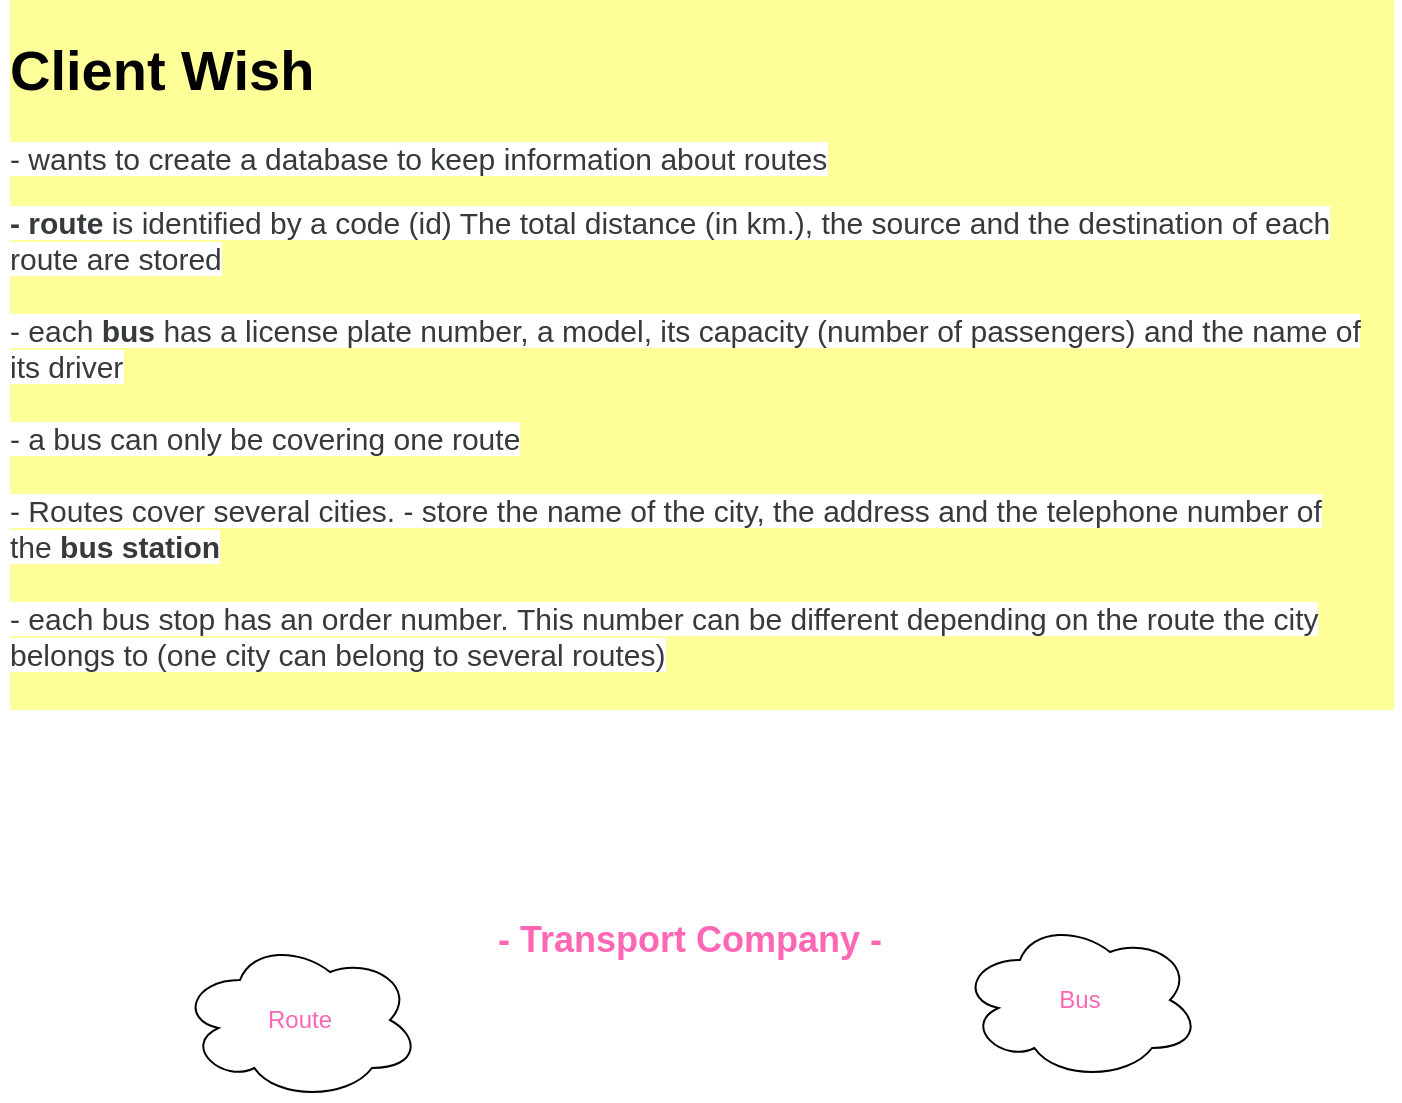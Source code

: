 <mxfile>
    <diagram id="3i0krbR3AakGJBCErde_" name="Brainstorming">
        <mxGraphModel dx="788" dy="450" grid="1" gridSize="10" guides="1" tooltips="1" connect="1" arrows="1" fold="1" page="1" pageScale="1" pageWidth="827" pageHeight="1169" math="0" shadow="0">
            <root>
                <mxCell id="0"/>
                <mxCell id="1" parent="0"/>
                <mxCell id="3" value="&lt;h3&gt;&lt;b&gt;&lt;font color=&quot;#ff66b3&quot; style=&quot;font-size: 18px&quot;&gt;- Transport Company -&lt;/font&gt;&lt;/b&gt;&lt;/h3&gt;" style="text;html=1;strokeColor=none;fillColor=none;align=center;verticalAlign=middle;whiteSpace=wrap;rounded=0;" vertex="1" parent="1">
                    <mxGeometry x="250" y="450" width="210" height="80" as="geometry"/>
                </mxCell>
                <mxCell id="eoHbKXcCZWffH2MOyTmi-7" value="Bus" style="ellipse;shape=cloud;whiteSpace=wrap;html=1;fontColor=#FF66B3;" vertex="1" parent="1">
                    <mxGeometry x="490" y="480" width="120" height="80" as="geometry"/>
                </mxCell>
                <mxCell id="eoHbKXcCZWffH2MOyTmi-8" value="Route" style="ellipse;shape=cloud;whiteSpace=wrap;html=1;fontColor=#FF66B3;" vertex="1" parent="1">
                    <mxGeometry x="100" y="490" width="120" height="80" as="geometry"/>
                </mxCell>
                <mxCell id="KhNf68ThuHch4DrrgA4X-4" value="&lt;h1&gt;Client Wish&lt;/h1&gt;&lt;p&gt;&lt;span style=&quot;color: rgb(55 , 58 , 60) ; font-family: , &amp;#34;blinkmacsystemfont&amp;#34; , &amp;#34;segoe ui&amp;#34; , &amp;#34;roboto&amp;#34; , &amp;#34;helvetica neue&amp;#34; , &amp;#34;arial&amp;#34; , sans-serif , &amp;#34;apple color emoji&amp;#34; , &amp;#34;segoe ui emoji&amp;#34; , &amp;#34;segoe ui symbol&amp;#34; ; font-size: 15px ; background-color: rgb(255 , 255 , 255)&quot;&gt;- wants to create a database to keep information about routes&lt;/span&gt;&lt;/p&gt;&lt;span style=&quot;box-sizing: border-box ; font-weight: bolder ; color: rgb(55 , 58 , 60) ; font-family: , &amp;#34;blinkmacsystemfont&amp;#34; , &amp;#34;segoe ui&amp;#34; , &amp;#34;roboto&amp;#34; , &amp;#34;helvetica neue&amp;#34; , &amp;#34;arial&amp;#34; , sans-serif , &amp;#34;apple color emoji&amp;#34; , &amp;#34;segoe ui emoji&amp;#34; , &amp;#34;segoe ui symbol&amp;#34; ; font-size: 15px ; background-color: rgb(255 , 255 , 255)&quot;&gt;- route&lt;/span&gt;&lt;span style=&quot;color: rgb(55 , 58 , 60) ; font-family: , &amp;#34;blinkmacsystemfont&amp;#34; , &amp;#34;segoe ui&amp;#34; , &amp;#34;roboto&amp;#34; , &amp;#34;helvetica neue&amp;#34; , &amp;#34;arial&amp;#34; , sans-serif , &amp;#34;apple color emoji&amp;#34; , &amp;#34;segoe ui emoji&amp;#34; , &amp;#34;segoe ui symbol&amp;#34; ; font-size: 15px ; background-color: rgb(255 , 255 , 255)&quot;&gt;&amp;nbsp;is identified by a code (id) The total distance (in km.), the source and the destination of each route are stored&lt;br&gt;&lt;br&gt;&lt;/span&gt;&lt;span style=&quot;color: rgb(55 , 58 , 60) ; font-family: , &amp;#34;blinkmacsystemfont&amp;#34; , &amp;#34;segoe ui&amp;#34; , &amp;#34;roboto&amp;#34; , &amp;#34;helvetica neue&amp;#34; , &amp;#34;arial&amp;#34; , sans-serif , &amp;#34;apple color emoji&amp;#34; , &amp;#34;segoe ui emoji&amp;#34; , &amp;#34;segoe ui symbol&amp;#34; ; font-size: 15px ; background-color: rgb(255 , 255 , 255)&quot;&gt;- each&amp;nbsp;&lt;/span&gt;&lt;span style=&quot;box-sizing: border-box ; font-weight: bolder ; color: rgb(55 , 58 , 60) ; font-family: , &amp;#34;blinkmacsystemfont&amp;#34; , &amp;#34;segoe ui&amp;#34; , &amp;#34;roboto&amp;#34; , &amp;#34;helvetica neue&amp;#34; , &amp;#34;arial&amp;#34; , sans-serif , &amp;#34;apple color emoji&amp;#34; , &amp;#34;segoe ui emoji&amp;#34; , &amp;#34;segoe ui symbol&amp;#34; ; font-size: 15px ; background-color: rgb(255 , 255 , 255)&quot;&gt;bus&lt;/span&gt;&lt;span style=&quot;color: rgb(55 , 58 , 60) ; font-family: , &amp;#34;blinkmacsystemfont&amp;#34; , &amp;#34;segoe ui&amp;#34; , &amp;#34;roboto&amp;#34; , &amp;#34;helvetica neue&amp;#34; , &amp;#34;arial&amp;#34; , sans-serif , &amp;#34;apple color emoji&amp;#34; , &amp;#34;segoe ui emoji&amp;#34; , &amp;#34;segoe ui symbol&amp;#34; ; font-size: 15px ; background-color: rgb(255 , 255 , 255)&quot;&gt;&amp;nbsp;has a license plate number, a model, its capacity (number of passengers) and the name of its driver&lt;br&gt;&lt;br&gt;&lt;/span&gt;&lt;span style=&quot;color: rgb(55 , 58 , 60) ; font-family: , &amp;#34;blinkmacsystemfont&amp;#34; , &amp;#34;segoe ui&amp;#34; , &amp;#34;roboto&amp;#34; , &amp;#34;helvetica neue&amp;#34; , &amp;#34;arial&amp;#34; , sans-serif , &amp;#34;apple color emoji&amp;#34; , &amp;#34;segoe ui emoji&amp;#34; , &amp;#34;segoe ui symbol&amp;#34; ; font-size: 15px ; background-color: rgb(255 , 255 , 255)&quot;&gt;- a bus can only be covering one route&lt;br&gt;&lt;/span&gt;&lt;span style=&quot;color: rgb(55 , 58 , 60) ; font-family: , &amp;#34;blinkmacsystemfont&amp;#34; , &amp;#34;segoe ui&amp;#34; , &amp;#34;roboto&amp;#34; , &amp;#34;helvetica neue&amp;#34; , &amp;#34;arial&amp;#34; , sans-serif , &amp;#34;apple color emoji&amp;#34; , &amp;#34;segoe ui emoji&amp;#34; , &amp;#34;segoe ui symbol&amp;#34; ; font-size: 15px ; background-color: rgb(255 , 255 , 255)&quot;&gt;&lt;br&gt;-&amp;nbsp;&lt;/span&gt;&lt;span style=&quot;color: rgb(55 , 58 , 60) ; font-family: , &amp;#34;blinkmacsystemfont&amp;#34; , &amp;#34;segoe ui&amp;#34; , &amp;#34;roboto&amp;#34; , &amp;#34;helvetica neue&amp;#34; , &amp;#34;arial&amp;#34; , sans-serif , &amp;#34;apple color emoji&amp;#34; , &amp;#34;segoe ui emoji&amp;#34; , &amp;#34;segoe ui symbol&amp;#34; ; font-size: 15px ; background-color: rgb(255 , 255 , 255)&quot;&gt;Routes cover several cities. - store the name of the city, the address and the telephone number of the&lt;/span&gt;&lt;span style=&quot;box-sizing: border-box ; font-weight: bolder ; color: rgb(55 , 58 , 60) ; font-family: , &amp;#34;blinkmacsystemfont&amp;#34; , &amp;#34;segoe ui&amp;#34; , &amp;#34;roboto&amp;#34; , &amp;#34;helvetica neue&amp;#34; , &amp;#34;arial&amp;#34; , sans-serif , &amp;#34;apple color emoji&amp;#34; , &amp;#34;segoe ui emoji&amp;#34; , &amp;#34;segoe ui symbol&amp;#34; ; font-size: 15px ; background-color: rgb(255 , 255 , 255)&quot;&gt;&amp;nbsp;bus station&lt;br&gt;&lt;br&gt;&lt;span style=&quot;font-family: , &amp;#34;blinkmacsystemfont&amp;#34; , &amp;#34;segoe ui&amp;#34; , &amp;#34;roboto&amp;#34; , &amp;#34;helvetica neue&amp;#34; , &amp;#34;arial&amp;#34; , sans-serif , &amp;#34;apple color emoji&amp;#34; , &amp;#34;segoe ui emoji&amp;#34; , &amp;#34;segoe ui symbol&amp;#34; ; font-weight: 400&quot;&gt;- each bus stop has an order number.&amp;nbsp;&lt;/span&gt;&lt;span style=&quot;font-family: , &amp;#34;blinkmacsystemfont&amp;#34; , &amp;#34;segoe ui&amp;#34; , &amp;#34;roboto&amp;#34; , &amp;#34;helvetica neue&amp;#34; , &amp;#34;arial&amp;#34; , sans-serif , &amp;#34;apple color emoji&amp;#34; , &amp;#34;segoe ui emoji&amp;#34; , &amp;#34;segoe ui symbol&amp;#34; ; font-weight: 400&quot;&gt;This number can be different depending on the route the city belongs to (one city can belong to several routes)&lt;br&gt;&lt;/span&gt;&lt;/span&gt;&lt;span style=&quot;color: rgb(55 , 58 , 60) ; font-family: , &amp;#34;blinkmacsystemfont&amp;#34; , &amp;#34;segoe ui&amp;#34; , &amp;#34;roboto&amp;#34; , &amp;#34;helvetica neue&amp;#34; , &amp;#34;arial&amp;#34; , sans-serif , &amp;#34;apple color emoji&amp;#34; , &amp;#34;segoe ui emoji&amp;#34; , &amp;#34;segoe ui symbol&amp;#34; ; font-size: 15px ; background-color: rgb(255 , 255 , 255)&quot;&gt;&lt;br&gt;&lt;/span&gt;" style="text;html=1;strokeColor=none;fillColor=none;spacing=5;spacingTop=-20;whiteSpace=wrap;overflow=hidden;rounded=0;labelBackgroundColor=#FFFF99;fontSize=14;fontColor=#000000;" vertex="1" parent="1">
                    <mxGeometry x="10" y="30" width="700" height="360" as="geometry"/>
                </mxCell>
            </root>
        </mxGraphModel>
    </diagram>
    <diagram id="Gf3rG50IIm07RVA1kmiR" name="organize brainstorming">
        <mxGraphModel dx="788" dy="450" grid="1" gridSize="10" guides="1" tooltips="1" connect="1" arrows="1" fold="1" page="1" pageScale="1" pageWidth="827" pageHeight="1169" math="0" shadow="0">
            <root>
                <mxCell id="XW9EpGvVwPvyw1zrVXH4-0"/>
                <mxCell id="XW9EpGvVwPvyw1zrVXH4-1" parent="XW9EpGvVwPvyw1zrVXH4-0"/>
                <mxCell id="eTWtWcAof1o8p2Vb-_iN-6" style="edgeStyle=none;shape=link;html=1;exitX=1;exitY=0.5;exitDx=0;exitDy=0;entryX=0;entryY=0.5;entryDx=0;entryDy=0;fontSize=18;fontColor=#FF66B3;" edge="1" parent="XW9EpGvVwPvyw1zrVXH4-1" source="fZRAhQRKgm-xCnXl6cTl-0" target="eTWtWcAof1o8p2Vb-_iN-0">
                    <mxGeometry relative="1" as="geometry"/>
                </mxCell>
                <mxCell id="fZRAhQRKgm-xCnXl6cTl-0" value="Bus&lt;span style=&quot;color: rgba(0 , 0 , 0 , 0) ; font-family: monospace ; font-size: 0px&quot;&gt;%3CmxGraphModel%3E%3Croot%3E%3CmxCell%20id%3D%220%22%2F%3E%3CmxCell%20id%3D%221%22%20parent%3D%220%22%2F%3E%3CmxCell%20id%3D%222%22%20value%3D%22Route%22%20style%3D%22swimlane%3BfontStyle%3D1%3Balign%3Dcenter%3BverticalAlign%3Dtop%3BchildLayout%3DstackLayout%3Bhorizontal%3D1%3BstartSize%3D26%3BhorizontalStack%3D0%3BresizeParent%3D1%3BresizeParentMax%3D0%3BresizeLast%3D0%3Bcollapsible%3D1%3BmarginBottom%3D0%3BfontSize%3D18%3BfontColor%3D%23FF66B3%3B%22%20vertex%3D%221%22%20parent%3D%221%22%3E%3CmxGeometry%20x%3D%22350%22%20y%3D%2270%22%20width%3D%22160%22%20height%3D%22138%22%20as%3D%22geometry%22%2F%3E%3C%2FmxCell%3E%3CmxCell%20id%3D%223%22%20value%3D%22route_id%22%20style%3D%22text%3BstrokeColor%3Dnone%3BfillColor%3Dnone%3Balign%3Dleft%3BverticalAlign%3Dtop%3BspacingLeft%3D4%3BspacingRight%3D4%3Boverflow%3Dhidden%3Brotatable%3D0%3Bpoints%3D%5B%5B0%2C0.5%5D%2C%5B1%2C0.5%5D%5D%3BportConstraint%3Deastwest%3BfontSize%3D18%3BfontColor%3D%23FF66B3%3B%22%20vertex%3D%221%22%20parent%3D%222%22%3E%3CmxGeometry%20y%3D%2226%22%20width%3D%22160%22%20height%3D%2226%22%20as%3D%22geometry%22%2F%3E%3C%2FmxCell%3E%3CmxCell%20id%3D%224%22%20value%3D%22%22%20style%3D%22line%3BstrokeWidth%3D1%3BfillColor%3Dnone%3Balign%3Dleft%3BverticalAlign%3Dmiddle%3BspacingTop%3D-1%3BspacingLeft%3D3%3BspacingRight%3D3%3Brotatable%3D0%3BlabelPosition%3Dright%3Bpoints%3D%5B%5D%3BportConstraint%3Deastwest%3BfontSize%3D18%3BfontColor%3D%23FF66B3%3B%22%20vertex%3D%221%22%20parent%3D%222%22%3E%3CmxGeometry%20y%3D%2252%22%20width%3D%22160%22%20height%3D%228%22%20as%3D%22geometry%22%2F%3E%3C%2FmxCell%3E%3CmxCell%20id%3D%225%22%20value%3D%22distance%22%20style%3D%22text%3BstrokeColor%3Dnone%3BfillColor%3Dnone%3Balign%3Dleft%3BverticalAlign%3Dtop%3BspacingLeft%3D4%3BspacingRight%3D4%3Boverflow%3Dhidden%3Brotatable%3D0%3Bpoints%3D%5B%5B0%2C0.5%5D%2C%5B1%2C0.5%5D%5D%3BportConstraint%3Deastwest%3BfontSize%3D18%3BfontColor%3D%23FF66B3%3B%22%20vertex%3D%221%22%20parent%3D%222%22%3E%3CmxGeometry%20y%3D%2260%22%20width%3D%22160%22%20height%3D%2226%22%20as%3D%22geometry%22%2F%3E%3C%2FmxCell%3E%3CmxCell%20id%3D%226%22%20value%3D%22source%22%20style%3D%22text%3BstrokeColor%3Dnone%3BfillColor%3Dnone%3Balign%3Dleft%3BverticalAlign%3Dtop%3BspacingLeft%3D4%3BspacingRight%3D4%3Boverflow%3Dhidden%3Brotatable%3D0%3Bpoints%3D%5B%5B0%2C0.5%5D%2C%5B1%2C0.5%5D%5D%3BportConstraint%3Deastwest%3BfontSize%3D18%3BfontColor%3D%23FF66B3%3B%22%20vertex%3D%221%22%20parent%3D%222%22%3E%3CmxGeometry%20y%3D%2286%22%20width%3D%22160%22%20height%3D%2226%22%20as%3D%22geometry%22%2F%3E%3C%2FmxCell%3E%3CmxCell%20id%3D%227%22%20value%3D%22destination%22%20style%3D%22text%3BstrokeColor%3Dnone%3BfillColor%3Dnone%3Balign%3Dleft%3BverticalAlign%3Dtop%3BspacingLeft%3D4%3BspacingRight%3D4%3Boverflow%3Dhidden%3Brotatable%3D0%3Bpoints%3D%5B%5B0%2C0.5%5D%2C%5B1%2C0.5%5D%5D%3BportConstraint%3Deastwest%3BfontSize%3D18%3BfontColor%3D%23FF66B3%3B%22%20vertex%3D%221%22%20parent%3D%222%22%3E%3CmxGeometry%20y%3D%22112%22%20width%3D%22160%22%20height%3D%2226%22%20as%3D%22geometry%22%2F%3E%3C%2FmxCell%3E%3C%2Froot%3E%3C%2FmxGraphModel%3E&lt;/span&gt;" style="rounded=1;whiteSpace=wrap;html=1;fontSize=18;fontColor=#FF66B3;" vertex="1" parent="XW9EpGvVwPvyw1zrVXH4-1">
                    <mxGeometry x="60" y="255" width="120" height="60" as="geometry"/>
                </mxCell>
                <mxCell id="fZRAhQRKgm-xCnXl6cTl-1" value="Route" style="rounded=1;whiteSpace=wrap;html=1;fontSize=18;fontColor=#FF66B3;" vertex="1" parent="XW9EpGvVwPvyw1zrVXH4-1">
                    <mxGeometry x="470" y="255" width="120" height="60" as="geometry"/>
                </mxCell>
                <mxCell id="eTWtWcAof1o8p2Vb-_iN-7" style="edgeStyle=none;shape=link;html=1;exitX=1;exitY=0.5;exitDx=0;exitDy=0;entryX=0;entryY=0.5;entryDx=0;entryDy=0;fontSize=18;fontColor=#FF66B3;" edge="1" parent="XW9EpGvVwPvyw1zrVXH4-1" source="eTWtWcAof1o8p2Vb-_iN-0" target="fZRAhQRKgm-xCnXl6cTl-1">
                    <mxGeometry relative="1" as="geometry"/>
                </mxCell>
                <mxCell id="eTWtWcAof1o8p2Vb-_iN-0" value="drives" style="rhombus;whiteSpace=wrap;html=1;fontSize=18;fontColor=#FF66B3;rotation=0;" vertex="1" parent="XW9EpGvVwPvyw1zrVXH4-1">
                    <mxGeometry x="260" y="250" width="110" height="70" as="geometry"/>
                </mxCell>
                <mxCell id="eTWtWcAof1o8p2Vb-_iN-8" value="&lt;font style=&quot;background-color: rgb(255 , 255 , 153) ; font-size: 14px&quot; color=&quot;#000000&quot;&gt;&lt;b&gt;&amp;nbsp; every bus only one route&amp;nbsp;&amp;nbsp;&lt;/b&gt;&lt;/font&gt;" style="text;html=1;strokeColor=none;fillColor=none;align=center;verticalAlign=middle;whiteSpace=wrap;rounded=0;fontSize=18;fontColor=#FF66B3;" vertex="1" parent="XW9EpGvVwPvyw1zrVXH4-1">
                    <mxGeometry x="210" y="200" width="230" height="30" as="geometry"/>
                </mxCell>
            </root>
        </mxGraphModel>
    </diagram>
    <diagram id="NCjHek5yrXcbpHjp7_MJ" name="Tables">
        <mxGraphModel dx="788" dy="450" grid="1" gridSize="10" guides="1" tooltips="1" connect="1" arrows="1" fold="1" page="1" pageScale="1" pageWidth="827" pageHeight="1169" math="0" shadow="0">
            <root>
                <mxCell id="slJAHKkvd8Bo7gFiSA_M-0"/>
                <mxCell id="slJAHKkvd8Bo7gFiSA_M-1" parent="slJAHKkvd8Bo7gFiSA_M-0"/>
                <mxCell id="cmdRNotz22MEFSCu1hS4-0" value="Bus" style="swimlane;fontStyle=1;align=center;verticalAlign=top;childLayout=stackLayout;horizontal=1;startSize=26;horizontalStack=0;resizeParent=1;resizeParentMax=0;resizeLast=0;collapsible=1;marginBottom=0;fontSize=18;fontColor=#FF66B3;" vertex="1" parent="slJAHKkvd8Bo7gFiSA_M-1">
                    <mxGeometry x="70" y="70" width="160" height="138" as="geometry"/>
                </mxCell>
                <mxCell id="cmdRNotz22MEFSCu1hS4-1" value="bus_id" style="text;strokeColor=none;fillColor=none;align=left;verticalAlign=top;spacingLeft=4;spacingRight=4;overflow=hidden;rotatable=0;points=[[0,0.5],[1,0.5]];portConstraint=eastwest;fontSize=18;fontColor=#FF66B3;" vertex="1" parent="cmdRNotz22MEFSCu1hS4-0">
                    <mxGeometry y="26" width="160" height="26" as="geometry"/>
                </mxCell>
                <mxCell id="cmdRNotz22MEFSCu1hS4-2" value="" style="line;strokeWidth=1;fillColor=none;align=left;verticalAlign=middle;spacingTop=-1;spacingLeft=3;spacingRight=3;rotatable=0;labelPosition=right;points=[];portConstraint=eastwest;fontSize=18;fontColor=#FF66B3;" vertex="1" parent="cmdRNotz22MEFSCu1hS4-0">
                    <mxGeometry y="52" width="160" height="8" as="geometry"/>
                </mxCell>
                <mxCell id="cmdRNotz22MEFSCu1hS4-3" value="model" style="text;strokeColor=none;fillColor=none;align=left;verticalAlign=top;spacingLeft=4;spacingRight=4;overflow=hidden;rotatable=0;points=[[0,0.5],[1,0.5]];portConstraint=eastwest;fontSize=18;fontColor=#FF66B3;" vertex="1" parent="cmdRNotz22MEFSCu1hS4-0">
                    <mxGeometry y="60" width="160" height="26" as="geometry"/>
                </mxCell>
                <mxCell id="cmdRNotz22MEFSCu1hS4-18" value="capacity" style="text;strokeColor=none;fillColor=none;align=left;verticalAlign=top;spacingLeft=4;spacingRight=4;overflow=hidden;rotatable=0;points=[[0,0.5],[1,0.5]];portConstraint=eastwest;fontSize=18;fontColor=#FF66B3;" vertex="1" parent="cmdRNotz22MEFSCu1hS4-0">
                    <mxGeometry y="86" width="160" height="26" as="geometry"/>
                </mxCell>
                <mxCell id="cmdRNotz22MEFSCu1hS4-19" value="driver_name" style="text;strokeColor=none;fillColor=none;align=left;verticalAlign=top;spacingLeft=4;spacingRight=4;overflow=hidden;rotatable=0;points=[[0,0.5],[1,0.5]];portConstraint=eastwest;fontSize=18;fontColor=#FF66B3;" vertex="1" parent="cmdRNotz22MEFSCu1hS4-0">
                    <mxGeometry y="112" width="160" height="26" as="geometry"/>
                </mxCell>
                <mxCell id="cmdRNotz22MEFSCu1hS4-9" value="Route" style="swimlane;fontStyle=1;align=center;verticalAlign=top;childLayout=stackLayout;horizontal=1;startSize=26;horizontalStack=0;resizeParent=1;resizeParentMax=0;resizeLast=0;collapsible=1;marginBottom=0;fontSize=18;fontColor=#FF66B3;" vertex="1" parent="slJAHKkvd8Bo7gFiSA_M-1">
                    <mxGeometry x="390" y="208" width="160" height="138" as="geometry"/>
                </mxCell>
                <mxCell id="cmdRNotz22MEFSCu1hS4-10" value="route_id" style="text;strokeColor=none;fillColor=none;align=left;verticalAlign=top;spacingLeft=4;spacingRight=4;overflow=hidden;rotatable=0;points=[[0,0.5],[1,0.5]];portConstraint=eastwest;fontSize=18;fontColor=#FF66B3;" vertex="1" parent="cmdRNotz22MEFSCu1hS4-9">
                    <mxGeometry y="26" width="160" height="26" as="geometry"/>
                </mxCell>
                <mxCell id="cmdRNotz22MEFSCu1hS4-11" value="" style="line;strokeWidth=1;fillColor=none;align=left;verticalAlign=middle;spacingTop=-1;spacingLeft=3;spacingRight=3;rotatable=0;labelPosition=right;points=[];portConstraint=eastwest;fontSize=18;fontColor=#FF66B3;" vertex="1" parent="cmdRNotz22MEFSCu1hS4-9">
                    <mxGeometry y="52" width="160" height="8" as="geometry"/>
                </mxCell>
                <mxCell id="cmdRNotz22MEFSCu1hS4-12" value="distance" style="text;strokeColor=none;fillColor=none;align=left;verticalAlign=top;spacingLeft=4;spacingRight=4;overflow=hidden;rotatable=0;points=[[0,0.5],[1,0.5]];portConstraint=eastwest;fontSize=18;fontColor=#FF66B3;" vertex="1" parent="cmdRNotz22MEFSCu1hS4-9">
                    <mxGeometry y="60" width="160" height="26" as="geometry"/>
                </mxCell>
                <mxCell id="cmdRNotz22MEFSCu1hS4-14" value="source" style="text;strokeColor=none;fillColor=none;align=left;verticalAlign=top;spacingLeft=4;spacingRight=4;overflow=hidden;rotatable=0;points=[[0,0.5],[1,0.5]];portConstraint=eastwest;fontSize=18;fontColor=#FF66B3;" vertex="1" parent="cmdRNotz22MEFSCu1hS4-9">
                    <mxGeometry y="86" width="160" height="26" as="geometry"/>
                </mxCell>
                <mxCell id="cmdRNotz22MEFSCu1hS4-15" value="destination" style="text;strokeColor=none;fillColor=none;align=left;verticalAlign=top;spacingLeft=4;spacingRight=4;overflow=hidden;rotatable=0;points=[[0,0.5],[1,0.5]];portConstraint=eastwest;fontSize=18;fontColor=#FF66B3;" vertex="1" parent="cmdRNotz22MEFSCu1hS4-9">
                    <mxGeometry y="112" width="160" height="26" as="geometry"/>
                </mxCell>
                <mxCell id="k-EbfjqcLpu-jW3Ax0aT-0" value="" style="endArrow=classic;html=1;fontSize=18;fontColor=#FF66B3;entryX=-0.01;entryY=0.114;entryDx=0;entryDy=0;entryPerimeter=0;exitX=1.007;exitY=0.104;exitDx=0;exitDy=0;exitPerimeter=0;shape=link;width=5;" edge="1" parent="slJAHKkvd8Bo7gFiSA_M-1" source="cmdRNotz22MEFSCu1hS4-0" target="cmdRNotz22MEFSCu1hS4-9">
                    <mxGeometry width="50" height="50" relative="1" as="geometry">
                        <mxPoint x="270" y="260" as="sourcePoint"/>
                        <mxPoint x="320" y="210" as="targetPoint"/>
                        <Array as="points">
                            <mxPoint x="350" y="120"/>
                            <mxPoint x="290" y="170"/>
                        </Array>
                    </mxGeometry>
                </mxCell>
            </root>
        </mxGraphModel>
    </diagram>
    <diagram id="nuci_8MCOoovHJpTfuPM" name="Table_Details">
        <mxGraphModel dx="548" dy="450" grid="1" gridSize="10" guides="1" tooltips="1" connect="1" arrows="1" fold="1" page="1" pageScale="1" pageWidth="827" pageHeight="1169" math="0" shadow="0">
            <root>
                <mxCell id="dGyI4_s9Sjr1th2zWghW-0"/>
                <mxCell id="dGyI4_s9Sjr1th2zWghW-1" parent="dGyI4_s9Sjr1th2zWghW-0"/>
                <mxCell id="k0tvvjLVlrtLKSwW1g85-0" value="Route" style="swimlane;fontStyle=1;align=center;verticalAlign=top;childLayout=stackLayout;horizontal=1;startSize=26;horizontalStack=0;resizeParent=1;resizeParentMax=0;resizeLast=0;collapsible=1;marginBottom=0;fontSize=18;fontColor=#FF66B3;" vertex="1" parent="dGyI4_s9Sjr1th2zWghW-1">
                    <mxGeometry x="350" y="70" width="160" height="138" as="geometry"/>
                </mxCell>
                <mxCell id="k0tvvjLVlrtLKSwW1g85-1" value="route_id" style="text;strokeColor=none;fillColor=none;align=left;verticalAlign=top;spacingLeft=4;spacingRight=4;overflow=hidden;rotatable=0;points=[[0,0.5],[1,0.5]];portConstraint=eastwest;fontSize=18;fontColor=#FF66B3;" vertex="1" parent="k0tvvjLVlrtLKSwW1g85-0">
                    <mxGeometry y="26" width="160" height="26" as="geometry"/>
                </mxCell>
                <mxCell id="k0tvvjLVlrtLKSwW1g85-2" value="" style="line;strokeWidth=1;fillColor=none;align=left;verticalAlign=middle;spacingTop=-1;spacingLeft=3;spacingRight=3;rotatable=0;labelPosition=right;points=[];portConstraint=eastwest;fontSize=18;fontColor=#FF66B3;" vertex="1" parent="k0tvvjLVlrtLKSwW1g85-0">
                    <mxGeometry y="52" width="160" height="8" as="geometry"/>
                </mxCell>
                <mxCell id="k0tvvjLVlrtLKSwW1g85-3" value="distance" style="text;strokeColor=none;fillColor=none;align=left;verticalAlign=top;spacingLeft=4;spacingRight=4;overflow=hidden;rotatable=0;points=[[0,0.5],[1,0.5]];portConstraint=eastwest;fontSize=18;fontColor=#FF66B3;" vertex="1" parent="k0tvvjLVlrtLKSwW1g85-0">
                    <mxGeometry y="60" width="160" height="26" as="geometry"/>
                </mxCell>
                <mxCell id="k0tvvjLVlrtLKSwW1g85-4" value="source" style="text;strokeColor=none;fillColor=none;align=left;verticalAlign=top;spacingLeft=4;spacingRight=4;overflow=hidden;rotatable=0;points=[[0,0.5],[1,0.5]];portConstraint=eastwest;fontSize=18;fontColor=#FF66B3;" vertex="1" parent="k0tvvjLVlrtLKSwW1g85-0">
                    <mxGeometry y="86" width="160" height="26" as="geometry"/>
                </mxCell>
                <mxCell id="k0tvvjLVlrtLKSwW1g85-5" value="destination" style="text;strokeColor=none;fillColor=none;align=left;verticalAlign=top;spacingLeft=4;spacingRight=4;overflow=hidden;rotatable=0;points=[[0,0.5],[1,0.5]];portConstraint=eastwest;fontSize=18;fontColor=#FF66B3;" vertex="1" parent="k0tvvjLVlrtLKSwW1g85-0">
                    <mxGeometry y="112" width="160" height="26" as="geometry"/>
                </mxCell>
                <mxCell id="k0tvvjLVlrtLKSwW1g85-6" value="Classname" style="swimlane;fontStyle=1;align=center;verticalAlign=top;childLayout=stackLayout;horizontal=1;startSize=26;horizontalStack=0;resizeParent=1;resizeParentMax=0;resizeLast=0;collapsible=1;marginBottom=0;fontSize=18;fontColor=#FF66B3;" vertex="1" parent="dGyI4_s9Sjr1th2zWghW-1">
                    <mxGeometry x="350" y="270" width="160" height="86" as="geometry"/>
                </mxCell>
                <mxCell id="k0tvvjLVlrtLKSwW1g85-7" value="+ field: type" style="text;strokeColor=none;fillColor=none;align=left;verticalAlign=top;spacingLeft=4;spacingRight=4;overflow=hidden;rotatable=0;points=[[0,0.5],[1,0.5]];portConstraint=eastwest;fontSize=18;fontColor=#FF66B3;" vertex="1" parent="k0tvvjLVlrtLKSwW1g85-6">
                    <mxGeometry y="26" width="160" height="26" as="geometry"/>
                </mxCell>
                <mxCell id="k0tvvjLVlrtLKSwW1g85-8" value="" style="line;strokeWidth=1;fillColor=none;align=left;verticalAlign=middle;spacingTop=-1;spacingLeft=3;spacingRight=3;rotatable=0;labelPosition=right;points=[];portConstraint=eastwest;fontSize=18;fontColor=#FF66B3;" vertex="1" parent="k0tvvjLVlrtLKSwW1g85-6">
                    <mxGeometry y="52" width="160" height="8" as="geometry"/>
                </mxCell>
                <mxCell id="k0tvvjLVlrtLKSwW1g85-9" value="+ method(type): type" style="text;strokeColor=none;fillColor=none;align=left;verticalAlign=top;spacingLeft=4;spacingRight=4;overflow=hidden;rotatable=0;points=[[0,0.5],[1,0.5]];portConstraint=eastwest;fontSize=18;fontColor=#FF66B3;" vertex="1" parent="k0tvvjLVlrtLKSwW1g85-6">
                    <mxGeometry y="60" width="160" height="26" as="geometry"/>
                </mxCell>
            </root>
        </mxGraphModel>
    </diagram>
</mxfile>